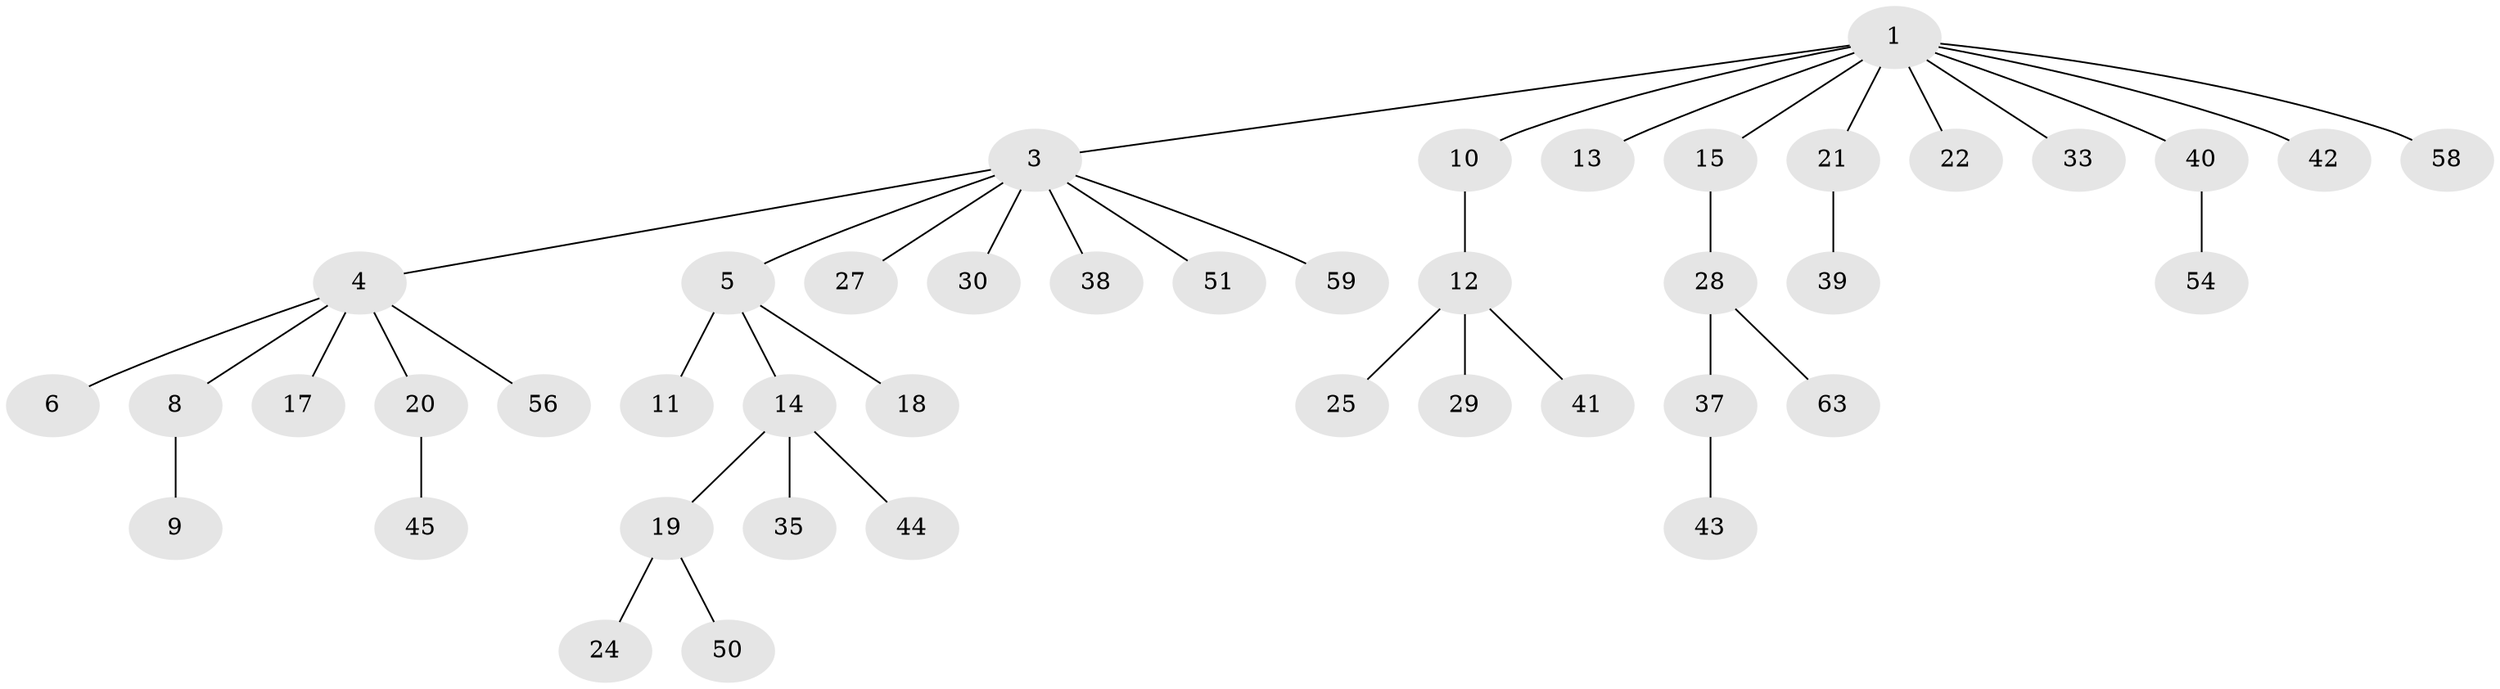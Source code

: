// Generated by graph-tools (version 1.1) at 2025/24/03/03/25 07:24:08]
// undirected, 43 vertices, 42 edges
graph export_dot {
graph [start="1"]
  node [color=gray90,style=filled];
  1 [super="+2"];
  3 [super="+7"];
  4 [super="+23"];
  5;
  6 [super="+49"];
  8 [super="+31"];
  9 [super="+64"];
  10;
  11 [super="+32"];
  12 [super="+34"];
  13;
  14 [super="+16"];
  15 [super="+61"];
  17;
  18 [super="+55"];
  19 [super="+47"];
  20;
  21 [super="+26"];
  22 [super="+65"];
  24;
  25 [super="+36"];
  27;
  28 [super="+57"];
  29;
  30;
  33;
  35 [super="+60"];
  37;
  38;
  39 [super="+62"];
  40 [super="+52"];
  41;
  42;
  43 [super="+48"];
  44;
  45 [super="+46"];
  50;
  51 [super="+53"];
  54;
  56;
  58;
  59;
  63;
  1 -- 3;
  1 -- 21;
  1 -- 22;
  1 -- 42;
  1 -- 58;
  1 -- 33;
  1 -- 40;
  1 -- 10;
  1 -- 13;
  1 -- 15;
  3 -- 4;
  3 -- 5;
  3 -- 27;
  3 -- 38;
  3 -- 59;
  3 -- 51;
  3 -- 30;
  4 -- 6;
  4 -- 8;
  4 -- 17;
  4 -- 20;
  4 -- 56;
  5 -- 11;
  5 -- 14;
  5 -- 18;
  8 -- 9;
  10 -- 12;
  12 -- 25;
  12 -- 29;
  12 -- 41;
  14 -- 19;
  14 -- 35;
  14 -- 44;
  15 -- 28;
  19 -- 24;
  19 -- 50;
  20 -- 45;
  21 -- 39;
  28 -- 37;
  28 -- 63;
  37 -- 43;
  40 -- 54;
}
